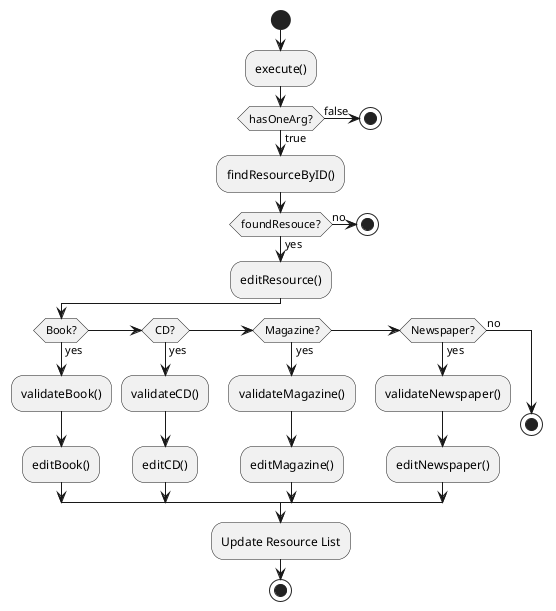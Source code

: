  @startuml
'https://plantuml.com/activity-diagram-beta

start
:execute();
if (hasOneArg?) then (true)
  :findResourceByID();
  if (foundResouce?) then (yes)
     :editResource();

     if (Book?) then (yes)
        :validateBook();
        :editBook();

     else if (CD?) then (yes)
        :validateCD();
        :editCD();
     else if (Magazine?) then (yes)
        :validateMagazine();
        :editMagazine();
     else if (Newspaper?) then (yes)
        :validateNewspaper();
        :editNewspaper();
     else (no)
       stop
     endif
  :Update Resource List;
  stop

  else (no)
     stop


  endif


else (false)
  stop



endif



@enduml
